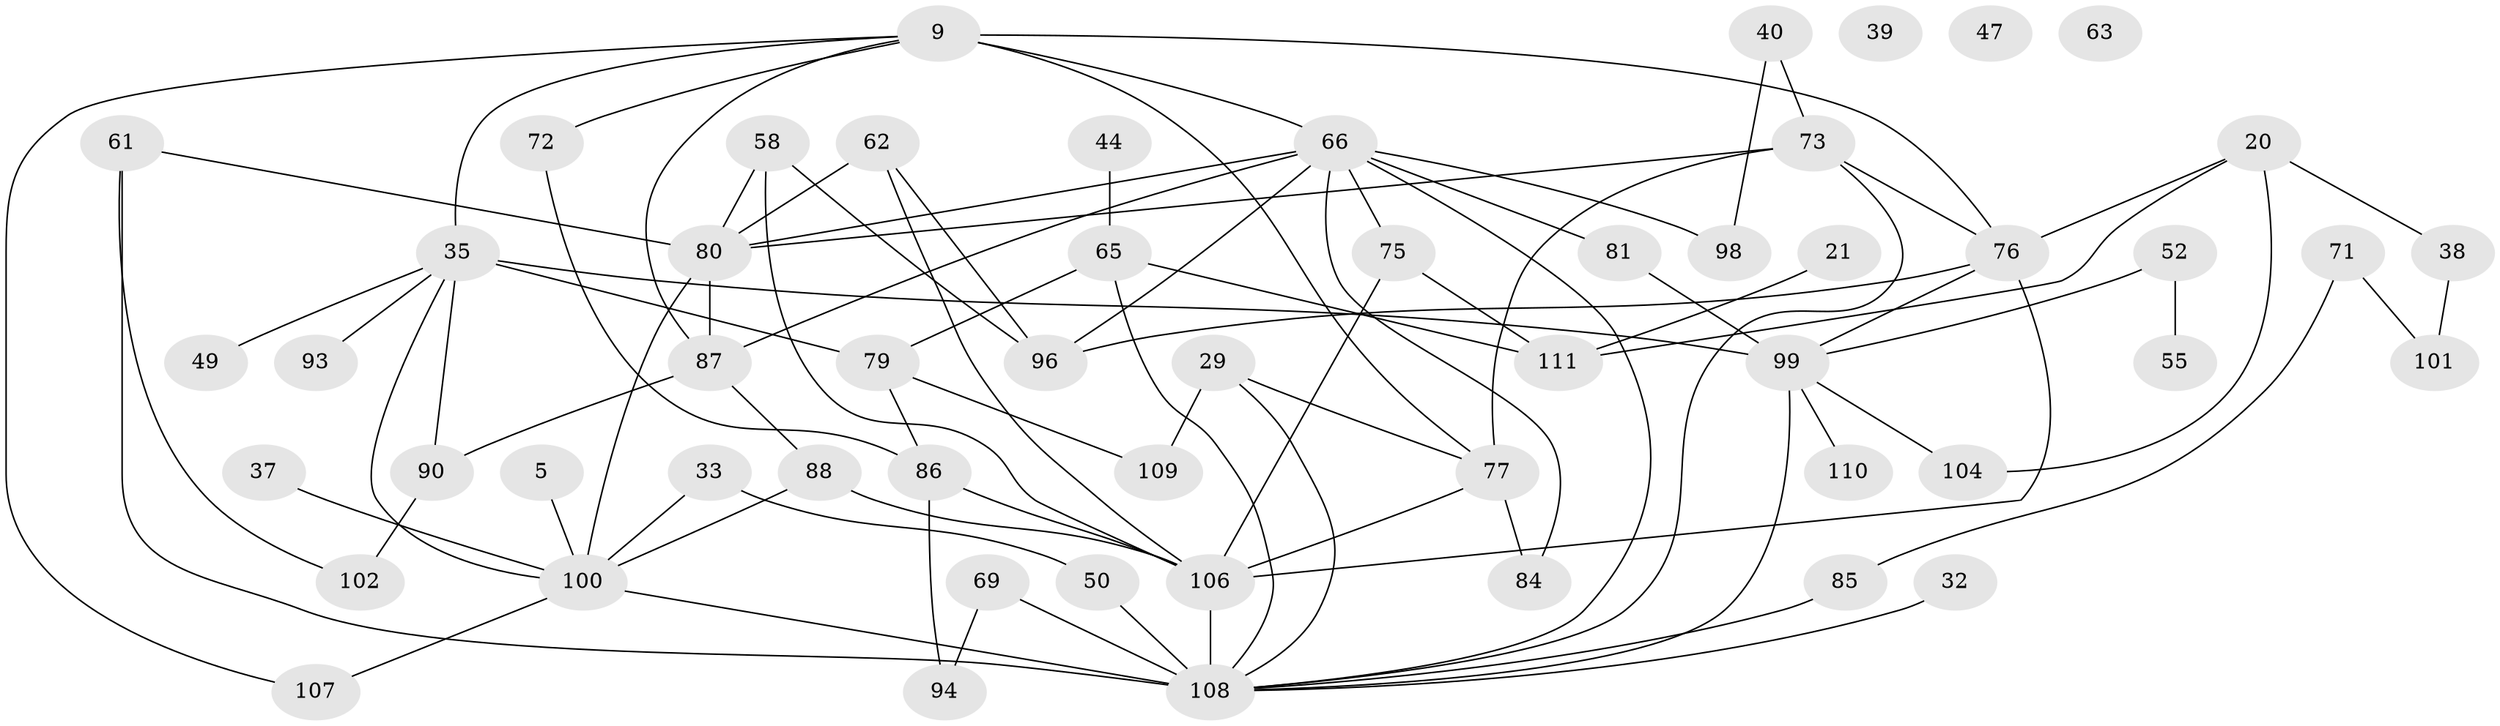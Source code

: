 // original degree distribution, {7: 0.04504504504504504, 6: 0.036036036036036036, 2: 0.3063063063063063, 1: 0.10810810810810811, 3: 0.23423423423423423, 4: 0.16216216216216217, 5: 0.06306306306306306, 0: 0.02702702702702703, 8: 0.018018018018018018}
// Generated by graph-tools (version 1.1) at 2025/40/03/09/25 04:40:23]
// undirected, 55 vertices, 88 edges
graph export_dot {
graph [start="1"]
  node [color=gray90,style=filled];
  5;
  9 [super="+2"];
  20;
  21;
  29;
  32;
  33;
  35 [super="+16+18+13+27"];
  37;
  38;
  39;
  40;
  44;
  47;
  49;
  50;
  52;
  55;
  58;
  61 [super="+12"];
  62 [super="+51"];
  63;
  65;
  66 [super="+1"];
  69 [super="+23"];
  71;
  72;
  73 [super="+24"];
  75 [super="+15+41"];
  76 [super="+67"];
  77 [super="+22"];
  79 [super="+10"];
  80 [super="+60"];
  81 [super="+11"];
  84;
  85;
  86;
  87 [super="+70"];
  88 [super="+28"];
  90;
  93;
  94 [super="+26"];
  96 [super="+89"];
  98;
  99 [super="+74+19"];
  100 [super="+83"];
  101;
  102;
  104 [super="+97"];
  106 [super="+103+91"];
  107;
  108 [super="+48+34+78+92+105+68"];
  109 [super="+14"];
  110;
  111;
  5 -- 100;
  9 -- 66 [weight=2];
  9 -- 72;
  9 -- 107;
  9 -- 77;
  9 -- 35;
  9 -- 76;
  9 -- 87;
  20 -- 38;
  20 -- 104 [weight=2];
  20 -- 111;
  20 -- 76;
  21 -- 111;
  29 -- 109;
  29 -- 77;
  29 -- 108 [weight=2];
  32 -- 108;
  33 -- 50;
  33 -- 100;
  35 -- 90;
  35 -- 99 [weight=2];
  35 -- 93;
  35 -- 79;
  35 -- 49;
  35 -- 100 [weight=2];
  37 -- 100;
  38 -- 101;
  40 -- 73;
  40 -- 98;
  44 -- 65;
  50 -- 108;
  52 -- 55;
  52 -- 99;
  58 -- 80;
  58 -- 96;
  58 -- 106;
  61 -- 102;
  61 -- 80;
  61 -- 108 [weight=2];
  62 -- 80;
  62 -- 106;
  62 -- 96;
  65 -- 111;
  65 -- 79;
  65 -- 108;
  66 -- 84;
  66 -- 87;
  66 -- 96 [weight=2];
  66 -- 81 [weight=3];
  66 -- 80;
  66 -- 98;
  66 -- 75;
  66 -- 108;
  69 -- 94;
  69 -- 108 [weight=3];
  71 -- 85;
  71 -- 101;
  72 -- 86;
  73 -- 80;
  73 -- 77;
  73 -- 76;
  73 -- 108;
  75 -- 111;
  75 -- 106 [weight=3];
  76 -- 99;
  76 -- 106;
  76 -- 96 [weight=2];
  77 -- 84;
  77 -- 106;
  79 -- 86;
  79 -- 109 [weight=2];
  80 -- 100 [weight=2];
  80 -- 87;
  81 -- 99;
  85 -- 108;
  86 -- 94;
  86 -- 106;
  87 -- 88;
  87 -- 90;
  88 -- 100;
  88 -- 106;
  90 -- 102;
  99 -- 104;
  99 -- 110;
  99 -- 108 [weight=5];
  100 -- 107;
  100 -- 108;
  106 -- 108 [weight=7];
}

